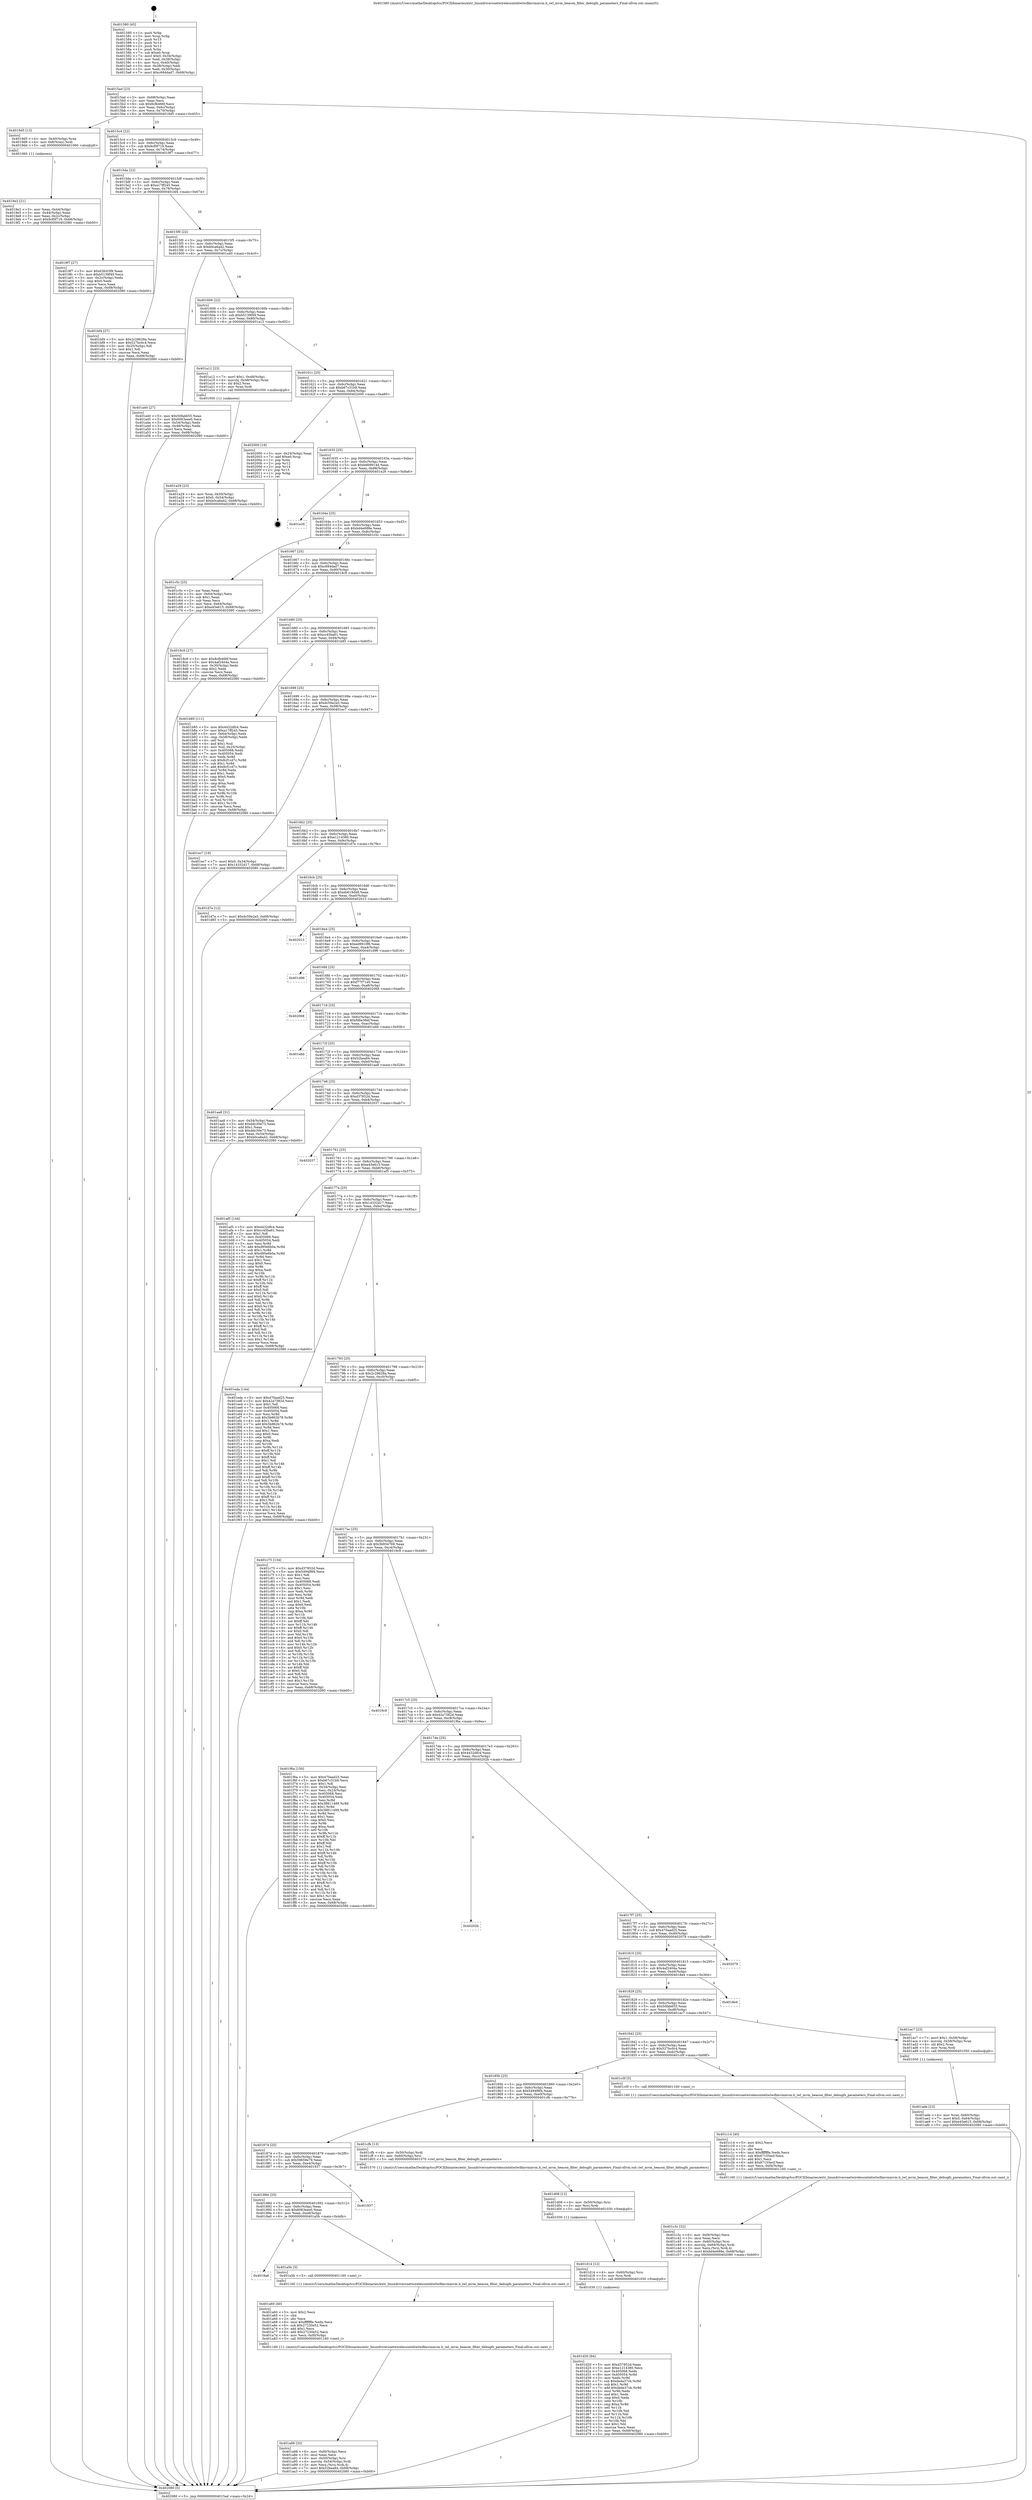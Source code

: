 digraph "0x401580" {
  label = "0x401580 (/mnt/c/Users/mathe/Desktop/tcc/POCII/binaries/extr_linuxdriversnetwirelessinteliwlwifimvmmvm.h_iwl_mvm_beacon_filter_debugfs_parameters_Final-ollvm.out::main(0))"
  labelloc = "t"
  node[shape=record]

  Entry [label="",width=0.3,height=0.3,shape=circle,fillcolor=black,style=filled]
  "0x4015ad" [label="{
     0x4015ad [23]\l
     | [instrs]\l
     &nbsp;&nbsp;0x4015ad \<+3\>: mov -0x68(%rbp),%eax\l
     &nbsp;&nbsp;0x4015b0 \<+2\>: mov %eax,%ecx\l
     &nbsp;&nbsp;0x4015b2 \<+6\>: sub $0x8cfb466f,%ecx\l
     &nbsp;&nbsp;0x4015b8 \<+3\>: mov %eax,-0x6c(%rbp)\l
     &nbsp;&nbsp;0x4015bb \<+3\>: mov %ecx,-0x70(%rbp)\l
     &nbsp;&nbsp;0x4015be \<+6\>: je 00000000004019d5 \<main+0x455\>\l
  }"]
  "0x4019d5" [label="{
     0x4019d5 [13]\l
     | [instrs]\l
     &nbsp;&nbsp;0x4019d5 \<+4\>: mov -0x40(%rbp),%rax\l
     &nbsp;&nbsp;0x4019d9 \<+4\>: mov 0x8(%rax),%rdi\l
     &nbsp;&nbsp;0x4019dd \<+5\>: call 0000000000401060 \<atoi@plt\>\l
     | [calls]\l
     &nbsp;&nbsp;0x401060 \{1\} (unknown)\l
  }"]
  "0x4015c4" [label="{
     0x4015c4 [22]\l
     | [instrs]\l
     &nbsp;&nbsp;0x4015c4 \<+5\>: jmp 00000000004015c9 \<main+0x49\>\l
     &nbsp;&nbsp;0x4015c9 \<+3\>: mov -0x6c(%rbp),%eax\l
     &nbsp;&nbsp;0x4015cc \<+5\>: sub $0x9cf0f719,%eax\l
     &nbsp;&nbsp;0x4015d1 \<+3\>: mov %eax,-0x74(%rbp)\l
     &nbsp;&nbsp;0x4015d4 \<+6\>: je 00000000004019f7 \<main+0x477\>\l
  }"]
  Exit [label="",width=0.3,height=0.3,shape=circle,fillcolor=black,style=filled,peripheries=2]
  "0x4019f7" [label="{
     0x4019f7 [27]\l
     | [instrs]\l
     &nbsp;&nbsp;0x4019f7 \<+5\>: mov $0x63fc03f9,%eax\l
     &nbsp;&nbsp;0x4019fc \<+5\>: mov $0xb5139f49,%ecx\l
     &nbsp;&nbsp;0x401a01 \<+3\>: mov -0x2c(%rbp),%edx\l
     &nbsp;&nbsp;0x401a04 \<+3\>: cmp $0x0,%edx\l
     &nbsp;&nbsp;0x401a07 \<+3\>: cmove %ecx,%eax\l
     &nbsp;&nbsp;0x401a0a \<+3\>: mov %eax,-0x68(%rbp)\l
     &nbsp;&nbsp;0x401a0d \<+5\>: jmp 0000000000402080 \<main+0xb00\>\l
  }"]
  "0x4015da" [label="{
     0x4015da [22]\l
     | [instrs]\l
     &nbsp;&nbsp;0x4015da \<+5\>: jmp 00000000004015df \<main+0x5f\>\l
     &nbsp;&nbsp;0x4015df \<+3\>: mov -0x6c(%rbp),%eax\l
     &nbsp;&nbsp;0x4015e2 \<+5\>: sub $0xa17ff245,%eax\l
     &nbsp;&nbsp;0x4015e7 \<+3\>: mov %eax,-0x78(%rbp)\l
     &nbsp;&nbsp;0x4015ea \<+6\>: je 0000000000401bf4 \<main+0x674\>\l
  }"]
  "0x401d20" [label="{
     0x401d20 [94]\l
     | [instrs]\l
     &nbsp;&nbsp;0x401d20 \<+5\>: mov $0xd37852d,%eax\l
     &nbsp;&nbsp;0x401d25 \<+5\>: mov $0xe1214380,%ecx\l
     &nbsp;&nbsp;0x401d2a \<+7\>: mov 0x405068,%edx\l
     &nbsp;&nbsp;0x401d31 \<+8\>: mov 0x405054,%r8d\l
     &nbsp;&nbsp;0x401d39 \<+3\>: mov %edx,%r9d\l
     &nbsp;&nbsp;0x401d3c \<+7\>: sub $0xdeda37cb,%r9d\l
     &nbsp;&nbsp;0x401d43 \<+4\>: sub $0x1,%r9d\l
     &nbsp;&nbsp;0x401d47 \<+7\>: add $0xdeda37cb,%r9d\l
     &nbsp;&nbsp;0x401d4e \<+4\>: imul %r9d,%edx\l
     &nbsp;&nbsp;0x401d52 \<+3\>: and $0x1,%edx\l
     &nbsp;&nbsp;0x401d55 \<+3\>: cmp $0x0,%edx\l
     &nbsp;&nbsp;0x401d58 \<+4\>: sete %r10b\l
     &nbsp;&nbsp;0x401d5c \<+4\>: cmp $0xa,%r8d\l
     &nbsp;&nbsp;0x401d60 \<+4\>: setl %r11b\l
     &nbsp;&nbsp;0x401d64 \<+3\>: mov %r10b,%bl\l
     &nbsp;&nbsp;0x401d67 \<+3\>: and %r11b,%bl\l
     &nbsp;&nbsp;0x401d6a \<+3\>: xor %r11b,%r10b\l
     &nbsp;&nbsp;0x401d6d \<+3\>: or %r10b,%bl\l
     &nbsp;&nbsp;0x401d70 \<+3\>: test $0x1,%bl\l
     &nbsp;&nbsp;0x401d73 \<+3\>: cmovne %ecx,%eax\l
     &nbsp;&nbsp;0x401d76 \<+3\>: mov %eax,-0x68(%rbp)\l
     &nbsp;&nbsp;0x401d79 \<+5\>: jmp 0000000000402080 \<main+0xb00\>\l
  }"]
  "0x401bf4" [label="{
     0x401bf4 [27]\l
     | [instrs]\l
     &nbsp;&nbsp;0x401bf4 \<+5\>: mov $0x2c28628a,%eax\l
     &nbsp;&nbsp;0x401bf9 \<+5\>: mov $0x527bc0c4,%ecx\l
     &nbsp;&nbsp;0x401bfe \<+3\>: mov -0x25(%rbp),%dl\l
     &nbsp;&nbsp;0x401c01 \<+3\>: test $0x1,%dl\l
     &nbsp;&nbsp;0x401c04 \<+3\>: cmovne %ecx,%eax\l
     &nbsp;&nbsp;0x401c07 \<+3\>: mov %eax,-0x68(%rbp)\l
     &nbsp;&nbsp;0x401c0a \<+5\>: jmp 0000000000402080 \<main+0xb00\>\l
  }"]
  "0x4015f0" [label="{
     0x4015f0 [22]\l
     | [instrs]\l
     &nbsp;&nbsp;0x4015f0 \<+5\>: jmp 00000000004015f5 \<main+0x75\>\l
     &nbsp;&nbsp;0x4015f5 \<+3\>: mov -0x6c(%rbp),%eax\l
     &nbsp;&nbsp;0x4015f8 \<+5\>: sub $0xb0ca6a42,%eax\l
     &nbsp;&nbsp;0x4015fd \<+3\>: mov %eax,-0x7c(%rbp)\l
     &nbsp;&nbsp;0x401600 \<+6\>: je 0000000000401a40 \<main+0x4c0\>\l
  }"]
  "0x401d14" [label="{
     0x401d14 [12]\l
     | [instrs]\l
     &nbsp;&nbsp;0x401d14 \<+4\>: mov -0x60(%rbp),%rsi\l
     &nbsp;&nbsp;0x401d18 \<+3\>: mov %rsi,%rdi\l
     &nbsp;&nbsp;0x401d1b \<+5\>: call 0000000000401030 \<free@plt\>\l
     | [calls]\l
     &nbsp;&nbsp;0x401030 \{1\} (unknown)\l
  }"]
  "0x401a40" [label="{
     0x401a40 [27]\l
     | [instrs]\l
     &nbsp;&nbsp;0x401a40 \<+5\>: mov $0x50fab655,%eax\l
     &nbsp;&nbsp;0x401a45 \<+5\>: mov $0x6063eee0,%ecx\l
     &nbsp;&nbsp;0x401a4a \<+3\>: mov -0x54(%rbp),%edx\l
     &nbsp;&nbsp;0x401a4d \<+3\>: cmp -0x48(%rbp),%edx\l
     &nbsp;&nbsp;0x401a50 \<+3\>: cmovl %ecx,%eax\l
     &nbsp;&nbsp;0x401a53 \<+3\>: mov %eax,-0x68(%rbp)\l
     &nbsp;&nbsp;0x401a56 \<+5\>: jmp 0000000000402080 \<main+0xb00\>\l
  }"]
  "0x401606" [label="{
     0x401606 [22]\l
     | [instrs]\l
     &nbsp;&nbsp;0x401606 \<+5\>: jmp 000000000040160b \<main+0x8b\>\l
     &nbsp;&nbsp;0x40160b \<+3\>: mov -0x6c(%rbp),%eax\l
     &nbsp;&nbsp;0x40160e \<+5\>: sub $0xb5139f49,%eax\l
     &nbsp;&nbsp;0x401613 \<+3\>: mov %eax,-0x80(%rbp)\l
     &nbsp;&nbsp;0x401616 \<+6\>: je 0000000000401a12 \<main+0x492\>\l
  }"]
  "0x401d08" [label="{
     0x401d08 [12]\l
     | [instrs]\l
     &nbsp;&nbsp;0x401d08 \<+4\>: mov -0x50(%rbp),%rsi\l
     &nbsp;&nbsp;0x401d0c \<+3\>: mov %rsi,%rdi\l
     &nbsp;&nbsp;0x401d0f \<+5\>: call 0000000000401030 \<free@plt\>\l
     | [calls]\l
     &nbsp;&nbsp;0x401030 \{1\} (unknown)\l
  }"]
  "0x401a12" [label="{
     0x401a12 [23]\l
     | [instrs]\l
     &nbsp;&nbsp;0x401a12 \<+7\>: movl $0x1,-0x48(%rbp)\l
     &nbsp;&nbsp;0x401a19 \<+4\>: movslq -0x48(%rbp),%rax\l
     &nbsp;&nbsp;0x401a1d \<+4\>: shl $0x2,%rax\l
     &nbsp;&nbsp;0x401a21 \<+3\>: mov %rax,%rdi\l
     &nbsp;&nbsp;0x401a24 \<+5\>: call 0000000000401050 \<malloc@plt\>\l
     | [calls]\l
     &nbsp;&nbsp;0x401050 \{1\} (unknown)\l
  }"]
  "0x40161c" [label="{
     0x40161c [25]\l
     | [instrs]\l
     &nbsp;&nbsp;0x40161c \<+5\>: jmp 0000000000401621 \<main+0xa1\>\l
     &nbsp;&nbsp;0x401621 \<+3\>: mov -0x6c(%rbp),%eax\l
     &nbsp;&nbsp;0x401624 \<+5\>: sub $0xb67c31b9,%eax\l
     &nbsp;&nbsp;0x401629 \<+6\>: mov %eax,-0x84(%rbp)\l
     &nbsp;&nbsp;0x40162f \<+6\>: je 0000000000402000 \<main+0xa80\>\l
  }"]
  "0x401c3c" [label="{
     0x401c3c [32]\l
     | [instrs]\l
     &nbsp;&nbsp;0x401c3c \<+6\>: mov -0xf4(%rbp),%ecx\l
     &nbsp;&nbsp;0x401c42 \<+3\>: imul %eax,%ecx\l
     &nbsp;&nbsp;0x401c45 \<+4\>: mov -0x60(%rbp),%rsi\l
     &nbsp;&nbsp;0x401c49 \<+4\>: movslq -0x64(%rbp),%rdi\l
     &nbsp;&nbsp;0x401c4d \<+3\>: mov %ecx,(%rsi,%rdi,4)\l
     &nbsp;&nbsp;0x401c50 \<+7\>: movl $0xbd4e688e,-0x68(%rbp)\l
     &nbsp;&nbsp;0x401c57 \<+5\>: jmp 0000000000402080 \<main+0xb00\>\l
  }"]
  "0x402000" [label="{
     0x402000 [19]\l
     | [instrs]\l
     &nbsp;&nbsp;0x402000 \<+3\>: mov -0x24(%rbp),%eax\l
     &nbsp;&nbsp;0x402003 \<+7\>: add $0xe0,%rsp\l
     &nbsp;&nbsp;0x40200a \<+1\>: pop %rbx\l
     &nbsp;&nbsp;0x40200b \<+2\>: pop %r12\l
     &nbsp;&nbsp;0x40200d \<+2\>: pop %r14\l
     &nbsp;&nbsp;0x40200f \<+2\>: pop %r15\l
     &nbsp;&nbsp;0x402011 \<+1\>: pop %rbp\l
     &nbsp;&nbsp;0x402012 \<+1\>: ret\l
  }"]
  "0x401635" [label="{
     0x401635 [25]\l
     | [instrs]\l
     &nbsp;&nbsp;0x401635 \<+5\>: jmp 000000000040163a \<main+0xba\>\l
     &nbsp;&nbsp;0x40163a \<+3\>: mov -0x6c(%rbp),%eax\l
     &nbsp;&nbsp;0x40163d \<+5\>: sub $0xb869914d,%eax\l
     &nbsp;&nbsp;0x401642 \<+6\>: mov %eax,-0x88(%rbp)\l
     &nbsp;&nbsp;0x401648 \<+6\>: je 0000000000401e26 \<main+0x8a6\>\l
  }"]
  "0x401c14" [label="{
     0x401c14 [40]\l
     | [instrs]\l
     &nbsp;&nbsp;0x401c14 \<+5\>: mov $0x2,%ecx\l
     &nbsp;&nbsp;0x401c19 \<+1\>: cltd\l
     &nbsp;&nbsp;0x401c1a \<+2\>: idiv %ecx\l
     &nbsp;&nbsp;0x401c1c \<+6\>: imul $0xfffffffe,%edx,%ecx\l
     &nbsp;&nbsp;0x401c22 \<+6\>: sub $0x67155ecf,%ecx\l
     &nbsp;&nbsp;0x401c28 \<+3\>: add $0x1,%ecx\l
     &nbsp;&nbsp;0x401c2b \<+6\>: add $0x67155ecf,%ecx\l
     &nbsp;&nbsp;0x401c31 \<+6\>: mov %ecx,-0xf4(%rbp)\l
     &nbsp;&nbsp;0x401c37 \<+5\>: call 0000000000401160 \<next_i\>\l
     | [calls]\l
     &nbsp;&nbsp;0x401160 \{1\} (/mnt/c/Users/mathe/Desktop/tcc/POCII/binaries/extr_linuxdriversnetwirelessinteliwlwifimvmmvm.h_iwl_mvm_beacon_filter_debugfs_parameters_Final-ollvm.out::next_i)\l
  }"]
  "0x401e26" [label="{
     0x401e26\l
  }", style=dashed]
  "0x40164e" [label="{
     0x40164e [25]\l
     | [instrs]\l
     &nbsp;&nbsp;0x40164e \<+5\>: jmp 0000000000401653 \<main+0xd3\>\l
     &nbsp;&nbsp;0x401653 \<+3\>: mov -0x6c(%rbp),%eax\l
     &nbsp;&nbsp;0x401656 \<+5\>: sub $0xbd4e688e,%eax\l
     &nbsp;&nbsp;0x40165b \<+6\>: mov %eax,-0x8c(%rbp)\l
     &nbsp;&nbsp;0x401661 \<+6\>: je 0000000000401c5c \<main+0x6dc\>\l
  }"]
  "0x401ade" [label="{
     0x401ade [23]\l
     | [instrs]\l
     &nbsp;&nbsp;0x401ade \<+4\>: mov %rax,-0x60(%rbp)\l
     &nbsp;&nbsp;0x401ae2 \<+7\>: movl $0x0,-0x64(%rbp)\l
     &nbsp;&nbsp;0x401ae9 \<+7\>: movl $0xe45e615,-0x68(%rbp)\l
     &nbsp;&nbsp;0x401af0 \<+5\>: jmp 0000000000402080 \<main+0xb00\>\l
  }"]
  "0x401c5c" [label="{
     0x401c5c [25]\l
     | [instrs]\l
     &nbsp;&nbsp;0x401c5c \<+2\>: xor %eax,%eax\l
     &nbsp;&nbsp;0x401c5e \<+3\>: mov -0x64(%rbp),%ecx\l
     &nbsp;&nbsp;0x401c61 \<+3\>: sub $0x1,%eax\l
     &nbsp;&nbsp;0x401c64 \<+2\>: sub %eax,%ecx\l
     &nbsp;&nbsp;0x401c66 \<+3\>: mov %ecx,-0x64(%rbp)\l
     &nbsp;&nbsp;0x401c69 \<+7\>: movl $0xe45e615,-0x68(%rbp)\l
     &nbsp;&nbsp;0x401c70 \<+5\>: jmp 0000000000402080 \<main+0xb00\>\l
  }"]
  "0x401667" [label="{
     0x401667 [25]\l
     | [instrs]\l
     &nbsp;&nbsp;0x401667 \<+5\>: jmp 000000000040166c \<main+0xec\>\l
     &nbsp;&nbsp;0x40166c \<+3\>: mov -0x6c(%rbp),%eax\l
     &nbsp;&nbsp;0x40166f \<+5\>: sub $0xc684dad7,%eax\l
     &nbsp;&nbsp;0x401674 \<+6\>: mov %eax,-0x90(%rbp)\l
     &nbsp;&nbsp;0x40167a \<+6\>: je 00000000004018c9 \<main+0x349\>\l
  }"]
  "0x401a88" [label="{
     0x401a88 [32]\l
     | [instrs]\l
     &nbsp;&nbsp;0x401a88 \<+6\>: mov -0xf0(%rbp),%ecx\l
     &nbsp;&nbsp;0x401a8e \<+3\>: imul %eax,%ecx\l
     &nbsp;&nbsp;0x401a91 \<+4\>: mov -0x50(%rbp),%rsi\l
     &nbsp;&nbsp;0x401a95 \<+4\>: movslq -0x54(%rbp),%rdi\l
     &nbsp;&nbsp;0x401a99 \<+3\>: mov %ecx,(%rsi,%rdi,4)\l
     &nbsp;&nbsp;0x401a9c \<+7\>: movl $0x52bea84,-0x68(%rbp)\l
     &nbsp;&nbsp;0x401aa3 \<+5\>: jmp 0000000000402080 \<main+0xb00\>\l
  }"]
  "0x4018c9" [label="{
     0x4018c9 [27]\l
     | [instrs]\l
     &nbsp;&nbsp;0x4018c9 \<+5\>: mov $0x8cfb466f,%eax\l
     &nbsp;&nbsp;0x4018ce \<+5\>: mov $0x4af2404a,%ecx\l
     &nbsp;&nbsp;0x4018d3 \<+3\>: mov -0x30(%rbp),%edx\l
     &nbsp;&nbsp;0x4018d6 \<+3\>: cmp $0x2,%edx\l
     &nbsp;&nbsp;0x4018d9 \<+3\>: cmovne %ecx,%eax\l
     &nbsp;&nbsp;0x4018dc \<+3\>: mov %eax,-0x68(%rbp)\l
     &nbsp;&nbsp;0x4018df \<+5\>: jmp 0000000000402080 \<main+0xb00\>\l
  }"]
  "0x401680" [label="{
     0x401680 [25]\l
     | [instrs]\l
     &nbsp;&nbsp;0x401680 \<+5\>: jmp 0000000000401685 \<main+0x105\>\l
     &nbsp;&nbsp;0x401685 \<+3\>: mov -0x6c(%rbp),%eax\l
     &nbsp;&nbsp;0x401688 \<+5\>: sub $0xcc45ba61,%eax\l
     &nbsp;&nbsp;0x40168d \<+6\>: mov %eax,-0x94(%rbp)\l
     &nbsp;&nbsp;0x401693 \<+6\>: je 0000000000401b85 \<main+0x605\>\l
  }"]
  "0x402080" [label="{
     0x402080 [5]\l
     | [instrs]\l
     &nbsp;&nbsp;0x402080 \<+5\>: jmp 00000000004015ad \<main+0x2d\>\l
  }"]
  "0x401580" [label="{
     0x401580 [45]\l
     | [instrs]\l
     &nbsp;&nbsp;0x401580 \<+1\>: push %rbp\l
     &nbsp;&nbsp;0x401581 \<+3\>: mov %rsp,%rbp\l
     &nbsp;&nbsp;0x401584 \<+2\>: push %r15\l
     &nbsp;&nbsp;0x401586 \<+2\>: push %r14\l
     &nbsp;&nbsp;0x401588 \<+2\>: push %r12\l
     &nbsp;&nbsp;0x40158a \<+1\>: push %rbx\l
     &nbsp;&nbsp;0x40158b \<+7\>: sub $0xe0,%rsp\l
     &nbsp;&nbsp;0x401592 \<+7\>: movl $0x0,-0x34(%rbp)\l
     &nbsp;&nbsp;0x401599 \<+3\>: mov %edi,-0x38(%rbp)\l
     &nbsp;&nbsp;0x40159c \<+4\>: mov %rsi,-0x40(%rbp)\l
     &nbsp;&nbsp;0x4015a0 \<+3\>: mov -0x38(%rbp),%edi\l
     &nbsp;&nbsp;0x4015a3 \<+3\>: mov %edi,-0x30(%rbp)\l
     &nbsp;&nbsp;0x4015a6 \<+7\>: movl $0xc684dad7,-0x68(%rbp)\l
  }"]
  "0x4019e2" [label="{
     0x4019e2 [21]\l
     | [instrs]\l
     &nbsp;&nbsp;0x4019e2 \<+3\>: mov %eax,-0x44(%rbp)\l
     &nbsp;&nbsp;0x4019e5 \<+3\>: mov -0x44(%rbp),%eax\l
     &nbsp;&nbsp;0x4019e8 \<+3\>: mov %eax,-0x2c(%rbp)\l
     &nbsp;&nbsp;0x4019eb \<+7\>: movl $0x9cf0f719,-0x68(%rbp)\l
     &nbsp;&nbsp;0x4019f2 \<+5\>: jmp 0000000000402080 \<main+0xb00\>\l
  }"]
  "0x401a29" [label="{
     0x401a29 [23]\l
     | [instrs]\l
     &nbsp;&nbsp;0x401a29 \<+4\>: mov %rax,-0x50(%rbp)\l
     &nbsp;&nbsp;0x401a2d \<+7\>: movl $0x0,-0x54(%rbp)\l
     &nbsp;&nbsp;0x401a34 \<+7\>: movl $0xb0ca6a42,-0x68(%rbp)\l
     &nbsp;&nbsp;0x401a3b \<+5\>: jmp 0000000000402080 \<main+0xb00\>\l
  }"]
  "0x401a60" [label="{
     0x401a60 [40]\l
     | [instrs]\l
     &nbsp;&nbsp;0x401a60 \<+5\>: mov $0x2,%ecx\l
     &nbsp;&nbsp;0x401a65 \<+1\>: cltd\l
     &nbsp;&nbsp;0x401a66 \<+2\>: idiv %ecx\l
     &nbsp;&nbsp;0x401a68 \<+6\>: imul $0xfffffffe,%edx,%ecx\l
     &nbsp;&nbsp;0x401a6e \<+6\>: sub $0x27230e52,%ecx\l
     &nbsp;&nbsp;0x401a74 \<+3\>: add $0x1,%ecx\l
     &nbsp;&nbsp;0x401a77 \<+6\>: add $0x27230e52,%ecx\l
     &nbsp;&nbsp;0x401a7d \<+6\>: mov %ecx,-0xf0(%rbp)\l
     &nbsp;&nbsp;0x401a83 \<+5\>: call 0000000000401160 \<next_i\>\l
     | [calls]\l
     &nbsp;&nbsp;0x401160 \{1\} (/mnt/c/Users/mathe/Desktop/tcc/POCII/binaries/extr_linuxdriversnetwirelessinteliwlwifimvmmvm.h_iwl_mvm_beacon_filter_debugfs_parameters_Final-ollvm.out::next_i)\l
  }"]
  "0x401b85" [label="{
     0x401b85 [111]\l
     | [instrs]\l
     &nbsp;&nbsp;0x401b85 \<+5\>: mov $0x4432dfc4,%eax\l
     &nbsp;&nbsp;0x401b8a \<+5\>: mov $0xa17ff245,%ecx\l
     &nbsp;&nbsp;0x401b8f \<+3\>: mov -0x64(%rbp),%edx\l
     &nbsp;&nbsp;0x401b92 \<+3\>: cmp -0x58(%rbp),%edx\l
     &nbsp;&nbsp;0x401b95 \<+4\>: setl %sil\l
     &nbsp;&nbsp;0x401b99 \<+4\>: and $0x1,%sil\l
     &nbsp;&nbsp;0x401b9d \<+4\>: mov %sil,-0x25(%rbp)\l
     &nbsp;&nbsp;0x401ba1 \<+7\>: mov 0x405068,%edx\l
     &nbsp;&nbsp;0x401ba8 \<+7\>: mov 0x405054,%edi\l
     &nbsp;&nbsp;0x401baf \<+3\>: mov %edx,%r8d\l
     &nbsp;&nbsp;0x401bb2 \<+7\>: sub $0x8cf1cd7c,%r8d\l
     &nbsp;&nbsp;0x401bb9 \<+4\>: sub $0x1,%r8d\l
     &nbsp;&nbsp;0x401bbd \<+7\>: add $0x8cf1cd7c,%r8d\l
     &nbsp;&nbsp;0x401bc4 \<+4\>: imul %r8d,%edx\l
     &nbsp;&nbsp;0x401bc8 \<+3\>: and $0x1,%edx\l
     &nbsp;&nbsp;0x401bcb \<+3\>: cmp $0x0,%edx\l
     &nbsp;&nbsp;0x401bce \<+4\>: sete %sil\l
     &nbsp;&nbsp;0x401bd2 \<+3\>: cmp $0xa,%edi\l
     &nbsp;&nbsp;0x401bd5 \<+4\>: setl %r9b\l
     &nbsp;&nbsp;0x401bd9 \<+3\>: mov %sil,%r10b\l
     &nbsp;&nbsp;0x401bdc \<+3\>: and %r9b,%r10b\l
     &nbsp;&nbsp;0x401bdf \<+3\>: xor %r9b,%sil\l
     &nbsp;&nbsp;0x401be2 \<+3\>: or %sil,%r10b\l
     &nbsp;&nbsp;0x401be5 \<+4\>: test $0x1,%r10b\l
     &nbsp;&nbsp;0x401be9 \<+3\>: cmovne %ecx,%eax\l
     &nbsp;&nbsp;0x401bec \<+3\>: mov %eax,-0x68(%rbp)\l
     &nbsp;&nbsp;0x401bef \<+5\>: jmp 0000000000402080 \<main+0xb00\>\l
  }"]
  "0x401699" [label="{
     0x401699 [25]\l
     | [instrs]\l
     &nbsp;&nbsp;0x401699 \<+5\>: jmp 000000000040169e \<main+0x11e\>\l
     &nbsp;&nbsp;0x40169e \<+3\>: mov -0x6c(%rbp),%eax\l
     &nbsp;&nbsp;0x4016a1 \<+5\>: sub $0xdc59a2a5,%eax\l
     &nbsp;&nbsp;0x4016a6 \<+6\>: mov %eax,-0x98(%rbp)\l
     &nbsp;&nbsp;0x4016ac \<+6\>: je 0000000000401ec7 \<main+0x947\>\l
  }"]
  "0x4018a6" [label="{
     0x4018a6\l
  }", style=dashed]
  "0x401ec7" [label="{
     0x401ec7 [19]\l
     | [instrs]\l
     &nbsp;&nbsp;0x401ec7 \<+7\>: movl $0x0,-0x34(%rbp)\l
     &nbsp;&nbsp;0x401ece \<+7\>: movl $0x14332d17,-0x68(%rbp)\l
     &nbsp;&nbsp;0x401ed5 \<+5\>: jmp 0000000000402080 \<main+0xb00\>\l
  }"]
  "0x4016b2" [label="{
     0x4016b2 [25]\l
     | [instrs]\l
     &nbsp;&nbsp;0x4016b2 \<+5\>: jmp 00000000004016b7 \<main+0x137\>\l
     &nbsp;&nbsp;0x4016b7 \<+3\>: mov -0x6c(%rbp),%eax\l
     &nbsp;&nbsp;0x4016ba \<+5\>: sub $0xe1214380,%eax\l
     &nbsp;&nbsp;0x4016bf \<+6\>: mov %eax,-0x9c(%rbp)\l
     &nbsp;&nbsp;0x4016c5 \<+6\>: je 0000000000401d7e \<main+0x7fe\>\l
  }"]
  "0x401a5b" [label="{
     0x401a5b [5]\l
     | [instrs]\l
     &nbsp;&nbsp;0x401a5b \<+5\>: call 0000000000401160 \<next_i\>\l
     | [calls]\l
     &nbsp;&nbsp;0x401160 \{1\} (/mnt/c/Users/mathe/Desktop/tcc/POCII/binaries/extr_linuxdriversnetwirelessinteliwlwifimvmmvm.h_iwl_mvm_beacon_filter_debugfs_parameters_Final-ollvm.out::next_i)\l
  }"]
  "0x401d7e" [label="{
     0x401d7e [12]\l
     | [instrs]\l
     &nbsp;&nbsp;0x401d7e \<+7\>: movl $0xdc59a2a5,-0x68(%rbp)\l
     &nbsp;&nbsp;0x401d85 \<+5\>: jmp 0000000000402080 \<main+0xb00\>\l
  }"]
  "0x4016cb" [label="{
     0x4016cb [25]\l
     | [instrs]\l
     &nbsp;&nbsp;0x4016cb \<+5\>: jmp 00000000004016d0 \<main+0x150\>\l
     &nbsp;&nbsp;0x4016d0 \<+3\>: mov -0x6c(%rbp),%eax\l
     &nbsp;&nbsp;0x4016d3 \<+5\>: sub $0xeb619d48,%eax\l
     &nbsp;&nbsp;0x4016d8 \<+6\>: mov %eax,-0xa0(%rbp)\l
     &nbsp;&nbsp;0x4016de \<+6\>: je 0000000000402013 \<main+0xa93\>\l
  }"]
  "0x40188d" [label="{
     0x40188d [25]\l
     | [instrs]\l
     &nbsp;&nbsp;0x40188d \<+5\>: jmp 0000000000401892 \<main+0x312\>\l
     &nbsp;&nbsp;0x401892 \<+3\>: mov -0x6c(%rbp),%eax\l
     &nbsp;&nbsp;0x401895 \<+5\>: sub $0x6063eee0,%eax\l
     &nbsp;&nbsp;0x40189a \<+6\>: mov %eax,-0xe8(%rbp)\l
     &nbsp;&nbsp;0x4018a0 \<+6\>: je 0000000000401a5b \<main+0x4db\>\l
  }"]
  "0x402013" [label="{
     0x402013\l
  }", style=dashed]
  "0x4016e4" [label="{
     0x4016e4 [25]\l
     | [instrs]\l
     &nbsp;&nbsp;0x4016e4 \<+5\>: jmp 00000000004016e9 \<main+0x169\>\l
     &nbsp;&nbsp;0x4016e9 \<+3\>: mov -0x6c(%rbp),%eax\l
     &nbsp;&nbsp;0x4016ec \<+5\>: sub $0xed9910f6,%eax\l
     &nbsp;&nbsp;0x4016f1 \<+6\>: mov %eax,-0xa4(%rbp)\l
     &nbsp;&nbsp;0x4016f7 \<+6\>: je 0000000000401d96 \<main+0x816\>\l
  }"]
  "0x401937" [label="{
     0x401937\l
  }", style=dashed]
  "0x401d96" [label="{
     0x401d96\l
  }", style=dashed]
  "0x4016fd" [label="{
     0x4016fd [25]\l
     | [instrs]\l
     &nbsp;&nbsp;0x4016fd \<+5\>: jmp 0000000000401702 \<main+0x182\>\l
     &nbsp;&nbsp;0x401702 \<+3\>: mov -0x6c(%rbp),%eax\l
     &nbsp;&nbsp;0x401705 \<+5\>: sub $0xf77f71e0,%eax\l
     &nbsp;&nbsp;0x40170a \<+6\>: mov %eax,-0xa8(%rbp)\l
     &nbsp;&nbsp;0x401710 \<+6\>: je 0000000000402068 \<main+0xae8\>\l
  }"]
  "0x401874" [label="{
     0x401874 [25]\l
     | [instrs]\l
     &nbsp;&nbsp;0x401874 \<+5\>: jmp 0000000000401879 \<main+0x2f9\>\l
     &nbsp;&nbsp;0x401879 \<+3\>: mov -0x6c(%rbp),%eax\l
     &nbsp;&nbsp;0x40187c \<+5\>: sub $0x59659e79,%eax\l
     &nbsp;&nbsp;0x401881 \<+6\>: mov %eax,-0xe4(%rbp)\l
     &nbsp;&nbsp;0x401887 \<+6\>: je 0000000000401937 \<main+0x3b7\>\l
  }"]
  "0x402068" [label="{
     0x402068\l
  }", style=dashed]
  "0x401716" [label="{
     0x401716 [25]\l
     | [instrs]\l
     &nbsp;&nbsp;0x401716 \<+5\>: jmp 000000000040171b \<main+0x19b\>\l
     &nbsp;&nbsp;0x40171b \<+3\>: mov -0x6c(%rbp),%eax\l
     &nbsp;&nbsp;0x40171e \<+5\>: sub $0xfdbe38ef,%eax\l
     &nbsp;&nbsp;0x401723 \<+6\>: mov %eax,-0xac(%rbp)\l
     &nbsp;&nbsp;0x401729 \<+6\>: je 0000000000401ebb \<main+0x93b\>\l
  }"]
  "0x401cfb" [label="{
     0x401cfb [13]\l
     | [instrs]\l
     &nbsp;&nbsp;0x401cfb \<+4\>: mov -0x50(%rbp),%rdi\l
     &nbsp;&nbsp;0x401cff \<+4\>: mov -0x60(%rbp),%rsi\l
     &nbsp;&nbsp;0x401d03 \<+5\>: call 0000000000401570 \<iwl_mvm_beacon_filter_debugfs_parameters\>\l
     | [calls]\l
     &nbsp;&nbsp;0x401570 \{1\} (/mnt/c/Users/mathe/Desktop/tcc/POCII/binaries/extr_linuxdriversnetwirelessinteliwlwifimvmmvm.h_iwl_mvm_beacon_filter_debugfs_parameters_Final-ollvm.out::iwl_mvm_beacon_filter_debugfs_parameters)\l
  }"]
  "0x401ebb" [label="{
     0x401ebb\l
  }", style=dashed]
  "0x40172f" [label="{
     0x40172f [25]\l
     | [instrs]\l
     &nbsp;&nbsp;0x40172f \<+5\>: jmp 0000000000401734 \<main+0x1b4\>\l
     &nbsp;&nbsp;0x401734 \<+3\>: mov -0x6c(%rbp),%eax\l
     &nbsp;&nbsp;0x401737 \<+5\>: sub $0x52bea84,%eax\l
     &nbsp;&nbsp;0x40173c \<+6\>: mov %eax,-0xb0(%rbp)\l
     &nbsp;&nbsp;0x401742 \<+6\>: je 0000000000401aa8 \<main+0x528\>\l
  }"]
  "0x40185b" [label="{
     0x40185b [25]\l
     | [instrs]\l
     &nbsp;&nbsp;0x40185b \<+5\>: jmp 0000000000401860 \<main+0x2e0\>\l
     &nbsp;&nbsp;0x401860 \<+3\>: mov -0x6c(%rbp),%eax\l
     &nbsp;&nbsp;0x401863 \<+5\>: sub $0x5494f8f4,%eax\l
     &nbsp;&nbsp;0x401868 \<+6\>: mov %eax,-0xe0(%rbp)\l
     &nbsp;&nbsp;0x40186e \<+6\>: je 0000000000401cfb \<main+0x77b\>\l
  }"]
  "0x401aa8" [label="{
     0x401aa8 [31]\l
     | [instrs]\l
     &nbsp;&nbsp;0x401aa8 \<+3\>: mov -0x54(%rbp),%eax\l
     &nbsp;&nbsp;0x401aab \<+5\>: add $0xddc30e73,%eax\l
     &nbsp;&nbsp;0x401ab0 \<+3\>: add $0x1,%eax\l
     &nbsp;&nbsp;0x401ab3 \<+5\>: sub $0xddc30e73,%eax\l
     &nbsp;&nbsp;0x401ab8 \<+3\>: mov %eax,-0x54(%rbp)\l
     &nbsp;&nbsp;0x401abb \<+7\>: movl $0xb0ca6a42,-0x68(%rbp)\l
     &nbsp;&nbsp;0x401ac2 \<+5\>: jmp 0000000000402080 \<main+0xb00\>\l
  }"]
  "0x401748" [label="{
     0x401748 [25]\l
     | [instrs]\l
     &nbsp;&nbsp;0x401748 \<+5\>: jmp 000000000040174d \<main+0x1cd\>\l
     &nbsp;&nbsp;0x40174d \<+3\>: mov -0x6c(%rbp),%eax\l
     &nbsp;&nbsp;0x401750 \<+5\>: sub $0xd37852d,%eax\l
     &nbsp;&nbsp;0x401755 \<+6\>: mov %eax,-0xb4(%rbp)\l
     &nbsp;&nbsp;0x40175b \<+6\>: je 0000000000402037 \<main+0xab7\>\l
  }"]
  "0x401c0f" [label="{
     0x401c0f [5]\l
     | [instrs]\l
     &nbsp;&nbsp;0x401c0f \<+5\>: call 0000000000401160 \<next_i\>\l
     | [calls]\l
     &nbsp;&nbsp;0x401160 \{1\} (/mnt/c/Users/mathe/Desktop/tcc/POCII/binaries/extr_linuxdriversnetwirelessinteliwlwifimvmmvm.h_iwl_mvm_beacon_filter_debugfs_parameters_Final-ollvm.out::next_i)\l
  }"]
  "0x402037" [label="{
     0x402037\l
  }", style=dashed]
  "0x401761" [label="{
     0x401761 [25]\l
     | [instrs]\l
     &nbsp;&nbsp;0x401761 \<+5\>: jmp 0000000000401766 \<main+0x1e6\>\l
     &nbsp;&nbsp;0x401766 \<+3\>: mov -0x6c(%rbp),%eax\l
     &nbsp;&nbsp;0x401769 \<+5\>: sub $0xe45e615,%eax\l
     &nbsp;&nbsp;0x40176e \<+6\>: mov %eax,-0xb8(%rbp)\l
     &nbsp;&nbsp;0x401774 \<+6\>: je 0000000000401af5 \<main+0x575\>\l
  }"]
  "0x401842" [label="{
     0x401842 [25]\l
     | [instrs]\l
     &nbsp;&nbsp;0x401842 \<+5\>: jmp 0000000000401847 \<main+0x2c7\>\l
     &nbsp;&nbsp;0x401847 \<+3\>: mov -0x6c(%rbp),%eax\l
     &nbsp;&nbsp;0x40184a \<+5\>: sub $0x527bc0c4,%eax\l
     &nbsp;&nbsp;0x40184f \<+6\>: mov %eax,-0xdc(%rbp)\l
     &nbsp;&nbsp;0x401855 \<+6\>: je 0000000000401c0f \<main+0x68f\>\l
  }"]
  "0x401af5" [label="{
     0x401af5 [144]\l
     | [instrs]\l
     &nbsp;&nbsp;0x401af5 \<+5\>: mov $0x4432dfc4,%eax\l
     &nbsp;&nbsp;0x401afa \<+5\>: mov $0xcc45ba61,%ecx\l
     &nbsp;&nbsp;0x401aff \<+2\>: mov $0x1,%dl\l
     &nbsp;&nbsp;0x401b01 \<+7\>: mov 0x405068,%esi\l
     &nbsp;&nbsp;0x401b08 \<+7\>: mov 0x405054,%edi\l
     &nbsp;&nbsp;0x401b0f \<+3\>: mov %esi,%r8d\l
     &nbsp;&nbsp;0x401b12 \<+7\>: add $0xd95e6b0a,%r8d\l
     &nbsp;&nbsp;0x401b19 \<+4\>: sub $0x1,%r8d\l
     &nbsp;&nbsp;0x401b1d \<+7\>: sub $0xd95e6b0a,%r8d\l
     &nbsp;&nbsp;0x401b24 \<+4\>: imul %r8d,%esi\l
     &nbsp;&nbsp;0x401b28 \<+3\>: and $0x1,%esi\l
     &nbsp;&nbsp;0x401b2b \<+3\>: cmp $0x0,%esi\l
     &nbsp;&nbsp;0x401b2e \<+4\>: sete %r9b\l
     &nbsp;&nbsp;0x401b32 \<+3\>: cmp $0xa,%edi\l
     &nbsp;&nbsp;0x401b35 \<+4\>: setl %r10b\l
     &nbsp;&nbsp;0x401b39 \<+3\>: mov %r9b,%r11b\l
     &nbsp;&nbsp;0x401b3c \<+4\>: xor $0xff,%r11b\l
     &nbsp;&nbsp;0x401b40 \<+3\>: mov %r10b,%bl\l
     &nbsp;&nbsp;0x401b43 \<+3\>: xor $0xff,%bl\l
     &nbsp;&nbsp;0x401b46 \<+3\>: xor $0x0,%dl\l
     &nbsp;&nbsp;0x401b49 \<+3\>: mov %r11b,%r14b\l
     &nbsp;&nbsp;0x401b4c \<+4\>: and $0x0,%r14b\l
     &nbsp;&nbsp;0x401b50 \<+3\>: and %dl,%r9b\l
     &nbsp;&nbsp;0x401b53 \<+3\>: mov %bl,%r15b\l
     &nbsp;&nbsp;0x401b56 \<+4\>: and $0x0,%r15b\l
     &nbsp;&nbsp;0x401b5a \<+3\>: and %dl,%r10b\l
     &nbsp;&nbsp;0x401b5d \<+3\>: or %r9b,%r14b\l
     &nbsp;&nbsp;0x401b60 \<+3\>: or %r10b,%r15b\l
     &nbsp;&nbsp;0x401b63 \<+3\>: xor %r15b,%r14b\l
     &nbsp;&nbsp;0x401b66 \<+3\>: or %bl,%r11b\l
     &nbsp;&nbsp;0x401b69 \<+4\>: xor $0xff,%r11b\l
     &nbsp;&nbsp;0x401b6d \<+3\>: or $0x0,%dl\l
     &nbsp;&nbsp;0x401b70 \<+3\>: and %dl,%r11b\l
     &nbsp;&nbsp;0x401b73 \<+3\>: or %r11b,%r14b\l
     &nbsp;&nbsp;0x401b76 \<+4\>: test $0x1,%r14b\l
     &nbsp;&nbsp;0x401b7a \<+3\>: cmovne %ecx,%eax\l
     &nbsp;&nbsp;0x401b7d \<+3\>: mov %eax,-0x68(%rbp)\l
     &nbsp;&nbsp;0x401b80 \<+5\>: jmp 0000000000402080 \<main+0xb00\>\l
  }"]
  "0x40177a" [label="{
     0x40177a [25]\l
     | [instrs]\l
     &nbsp;&nbsp;0x40177a \<+5\>: jmp 000000000040177f \<main+0x1ff\>\l
     &nbsp;&nbsp;0x40177f \<+3\>: mov -0x6c(%rbp),%eax\l
     &nbsp;&nbsp;0x401782 \<+5\>: sub $0x14332d17,%eax\l
     &nbsp;&nbsp;0x401787 \<+6\>: mov %eax,-0xbc(%rbp)\l
     &nbsp;&nbsp;0x40178d \<+6\>: je 0000000000401eda \<main+0x95a\>\l
  }"]
  "0x401ac7" [label="{
     0x401ac7 [23]\l
     | [instrs]\l
     &nbsp;&nbsp;0x401ac7 \<+7\>: movl $0x1,-0x58(%rbp)\l
     &nbsp;&nbsp;0x401ace \<+4\>: movslq -0x58(%rbp),%rax\l
     &nbsp;&nbsp;0x401ad2 \<+4\>: shl $0x2,%rax\l
     &nbsp;&nbsp;0x401ad6 \<+3\>: mov %rax,%rdi\l
     &nbsp;&nbsp;0x401ad9 \<+5\>: call 0000000000401050 \<malloc@plt\>\l
     | [calls]\l
     &nbsp;&nbsp;0x401050 \{1\} (unknown)\l
  }"]
  "0x401eda" [label="{
     0x401eda [144]\l
     | [instrs]\l
     &nbsp;&nbsp;0x401eda \<+5\>: mov $0x470aad25,%eax\l
     &nbsp;&nbsp;0x401edf \<+5\>: mov $0x42a7382d,%ecx\l
     &nbsp;&nbsp;0x401ee4 \<+2\>: mov $0x1,%dl\l
     &nbsp;&nbsp;0x401ee6 \<+7\>: mov 0x405068,%esi\l
     &nbsp;&nbsp;0x401eed \<+7\>: mov 0x405054,%edi\l
     &nbsp;&nbsp;0x401ef4 \<+3\>: mov %esi,%r8d\l
     &nbsp;&nbsp;0x401ef7 \<+7\>: sub $0x5b862b78,%r8d\l
     &nbsp;&nbsp;0x401efe \<+4\>: sub $0x1,%r8d\l
     &nbsp;&nbsp;0x401f02 \<+7\>: add $0x5b862b78,%r8d\l
     &nbsp;&nbsp;0x401f09 \<+4\>: imul %r8d,%esi\l
     &nbsp;&nbsp;0x401f0d \<+3\>: and $0x1,%esi\l
     &nbsp;&nbsp;0x401f10 \<+3\>: cmp $0x0,%esi\l
     &nbsp;&nbsp;0x401f13 \<+4\>: sete %r9b\l
     &nbsp;&nbsp;0x401f17 \<+3\>: cmp $0xa,%edi\l
     &nbsp;&nbsp;0x401f1a \<+4\>: setl %r10b\l
     &nbsp;&nbsp;0x401f1e \<+3\>: mov %r9b,%r11b\l
     &nbsp;&nbsp;0x401f21 \<+4\>: xor $0xff,%r11b\l
     &nbsp;&nbsp;0x401f25 \<+3\>: mov %r10b,%bl\l
     &nbsp;&nbsp;0x401f28 \<+3\>: xor $0xff,%bl\l
     &nbsp;&nbsp;0x401f2b \<+3\>: xor $0x1,%dl\l
     &nbsp;&nbsp;0x401f2e \<+3\>: mov %r11b,%r14b\l
     &nbsp;&nbsp;0x401f31 \<+4\>: and $0xff,%r14b\l
     &nbsp;&nbsp;0x401f35 \<+3\>: and %dl,%r9b\l
     &nbsp;&nbsp;0x401f38 \<+3\>: mov %bl,%r15b\l
     &nbsp;&nbsp;0x401f3b \<+4\>: and $0xff,%r15b\l
     &nbsp;&nbsp;0x401f3f \<+3\>: and %dl,%r10b\l
     &nbsp;&nbsp;0x401f42 \<+3\>: or %r9b,%r14b\l
     &nbsp;&nbsp;0x401f45 \<+3\>: or %r10b,%r15b\l
     &nbsp;&nbsp;0x401f48 \<+3\>: xor %r15b,%r14b\l
     &nbsp;&nbsp;0x401f4b \<+3\>: or %bl,%r11b\l
     &nbsp;&nbsp;0x401f4e \<+4\>: xor $0xff,%r11b\l
     &nbsp;&nbsp;0x401f52 \<+3\>: or $0x1,%dl\l
     &nbsp;&nbsp;0x401f55 \<+3\>: and %dl,%r11b\l
     &nbsp;&nbsp;0x401f58 \<+3\>: or %r11b,%r14b\l
     &nbsp;&nbsp;0x401f5b \<+4\>: test $0x1,%r14b\l
     &nbsp;&nbsp;0x401f5f \<+3\>: cmovne %ecx,%eax\l
     &nbsp;&nbsp;0x401f62 \<+3\>: mov %eax,-0x68(%rbp)\l
     &nbsp;&nbsp;0x401f65 \<+5\>: jmp 0000000000402080 \<main+0xb00\>\l
  }"]
  "0x401793" [label="{
     0x401793 [25]\l
     | [instrs]\l
     &nbsp;&nbsp;0x401793 \<+5\>: jmp 0000000000401798 \<main+0x218\>\l
     &nbsp;&nbsp;0x401798 \<+3\>: mov -0x6c(%rbp),%eax\l
     &nbsp;&nbsp;0x40179b \<+5\>: sub $0x2c28628a,%eax\l
     &nbsp;&nbsp;0x4017a0 \<+6\>: mov %eax,-0xc0(%rbp)\l
     &nbsp;&nbsp;0x4017a6 \<+6\>: je 0000000000401c75 \<main+0x6f5\>\l
  }"]
  "0x401829" [label="{
     0x401829 [25]\l
     | [instrs]\l
     &nbsp;&nbsp;0x401829 \<+5\>: jmp 000000000040182e \<main+0x2ae\>\l
     &nbsp;&nbsp;0x40182e \<+3\>: mov -0x6c(%rbp),%eax\l
     &nbsp;&nbsp;0x401831 \<+5\>: sub $0x50fab655,%eax\l
     &nbsp;&nbsp;0x401836 \<+6\>: mov %eax,-0xd8(%rbp)\l
     &nbsp;&nbsp;0x40183c \<+6\>: je 0000000000401ac7 \<main+0x547\>\l
  }"]
  "0x401c75" [label="{
     0x401c75 [134]\l
     | [instrs]\l
     &nbsp;&nbsp;0x401c75 \<+5\>: mov $0xd37852d,%eax\l
     &nbsp;&nbsp;0x401c7a \<+5\>: mov $0x5494f8f4,%ecx\l
     &nbsp;&nbsp;0x401c7f \<+2\>: mov $0x1,%dl\l
     &nbsp;&nbsp;0x401c81 \<+2\>: xor %esi,%esi\l
     &nbsp;&nbsp;0x401c83 \<+7\>: mov 0x405068,%edi\l
     &nbsp;&nbsp;0x401c8a \<+8\>: mov 0x405054,%r8d\l
     &nbsp;&nbsp;0x401c92 \<+3\>: sub $0x1,%esi\l
     &nbsp;&nbsp;0x401c95 \<+3\>: mov %edi,%r9d\l
     &nbsp;&nbsp;0x401c98 \<+3\>: add %esi,%r9d\l
     &nbsp;&nbsp;0x401c9b \<+4\>: imul %r9d,%edi\l
     &nbsp;&nbsp;0x401c9f \<+3\>: and $0x1,%edi\l
     &nbsp;&nbsp;0x401ca2 \<+3\>: cmp $0x0,%edi\l
     &nbsp;&nbsp;0x401ca5 \<+4\>: sete %r10b\l
     &nbsp;&nbsp;0x401ca9 \<+4\>: cmp $0xa,%r8d\l
     &nbsp;&nbsp;0x401cad \<+4\>: setl %r11b\l
     &nbsp;&nbsp;0x401cb1 \<+3\>: mov %r10b,%bl\l
     &nbsp;&nbsp;0x401cb4 \<+3\>: xor $0xff,%bl\l
     &nbsp;&nbsp;0x401cb7 \<+3\>: mov %r11b,%r14b\l
     &nbsp;&nbsp;0x401cba \<+4\>: xor $0xff,%r14b\l
     &nbsp;&nbsp;0x401cbe \<+3\>: xor $0x0,%dl\l
     &nbsp;&nbsp;0x401cc1 \<+3\>: mov %bl,%r15b\l
     &nbsp;&nbsp;0x401cc4 \<+4\>: and $0x0,%r15b\l
     &nbsp;&nbsp;0x401cc8 \<+3\>: and %dl,%r10b\l
     &nbsp;&nbsp;0x401ccb \<+3\>: mov %r14b,%r12b\l
     &nbsp;&nbsp;0x401cce \<+4\>: and $0x0,%r12b\l
     &nbsp;&nbsp;0x401cd2 \<+3\>: and %dl,%r11b\l
     &nbsp;&nbsp;0x401cd5 \<+3\>: or %r10b,%r15b\l
     &nbsp;&nbsp;0x401cd8 \<+3\>: or %r11b,%r12b\l
     &nbsp;&nbsp;0x401cdb \<+3\>: xor %r12b,%r15b\l
     &nbsp;&nbsp;0x401cde \<+3\>: or %r14b,%bl\l
     &nbsp;&nbsp;0x401ce1 \<+3\>: xor $0xff,%bl\l
     &nbsp;&nbsp;0x401ce4 \<+3\>: or $0x0,%dl\l
     &nbsp;&nbsp;0x401ce7 \<+2\>: and %dl,%bl\l
     &nbsp;&nbsp;0x401ce9 \<+3\>: or %bl,%r15b\l
     &nbsp;&nbsp;0x401cec \<+4\>: test $0x1,%r15b\l
     &nbsp;&nbsp;0x401cf0 \<+3\>: cmovne %ecx,%eax\l
     &nbsp;&nbsp;0x401cf3 \<+3\>: mov %eax,-0x68(%rbp)\l
     &nbsp;&nbsp;0x401cf6 \<+5\>: jmp 0000000000402080 \<main+0xb00\>\l
  }"]
  "0x4017ac" [label="{
     0x4017ac [25]\l
     | [instrs]\l
     &nbsp;&nbsp;0x4017ac \<+5\>: jmp 00000000004017b1 \<main+0x231\>\l
     &nbsp;&nbsp;0x4017b1 \<+3\>: mov -0x6c(%rbp),%eax\l
     &nbsp;&nbsp;0x4017b4 \<+5\>: sub $0x3b934769,%eax\l
     &nbsp;&nbsp;0x4017b9 \<+6\>: mov %eax,-0xc4(%rbp)\l
     &nbsp;&nbsp;0x4017bf \<+6\>: je 00000000004019c9 \<main+0x449\>\l
  }"]
  "0x4018e4" [label="{
     0x4018e4\l
  }", style=dashed]
  "0x4019c9" [label="{
     0x4019c9\l
  }", style=dashed]
  "0x4017c5" [label="{
     0x4017c5 [25]\l
     | [instrs]\l
     &nbsp;&nbsp;0x4017c5 \<+5\>: jmp 00000000004017ca \<main+0x24a\>\l
     &nbsp;&nbsp;0x4017ca \<+3\>: mov -0x6c(%rbp),%eax\l
     &nbsp;&nbsp;0x4017cd \<+5\>: sub $0x42a7382d,%eax\l
     &nbsp;&nbsp;0x4017d2 \<+6\>: mov %eax,-0xc8(%rbp)\l
     &nbsp;&nbsp;0x4017d8 \<+6\>: je 0000000000401f6a \<main+0x9ea\>\l
  }"]
  "0x401810" [label="{
     0x401810 [25]\l
     | [instrs]\l
     &nbsp;&nbsp;0x401810 \<+5\>: jmp 0000000000401815 \<main+0x295\>\l
     &nbsp;&nbsp;0x401815 \<+3\>: mov -0x6c(%rbp),%eax\l
     &nbsp;&nbsp;0x401818 \<+5\>: sub $0x4af2404a,%eax\l
     &nbsp;&nbsp;0x40181d \<+6\>: mov %eax,-0xd4(%rbp)\l
     &nbsp;&nbsp;0x401823 \<+6\>: je 00000000004018e4 \<main+0x364\>\l
  }"]
  "0x401f6a" [label="{
     0x401f6a [150]\l
     | [instrs]\l
     &nbsp;&nbsp;0x401f6a \<+5\>: mov $0x470aad25,%eax\l
     &nbsp;&nbsp;0x401f6f \<+5\>: mov $0xb67c31b9,%ecx\l
     &nbsp;&nbsp;0x401f74 \<+2\>: mov $0x1,%dl\l
     &nbsp;&nbsp;0x401f76 \<+3\>: mov -0x34(%rbp),%esi\l
     &nbsp;&nbsp;0x401f79 \<+3\>: mov %esi,-0x24(%rbp)\l
     &nbsp;&nbsp;0x401f7c \<+7\>: mov 0x405068,%esi\l
     &nbsp;&nbsp;0x401f83 \<+7\>: mov 0x405054,%edi\l
     &nbsp;&nbsp;0x401f8a \<+3\>: mov %esi,%r8d\l
     &nbsp;&nbsp;0x401f8d \<+7\>: add $0x38811489,%r8d\l
     &nbsp;&nbsp;0x401f94 \<+4\>: sub $0x1,%r8d\l
     &nbsp;&nbsp;0x401f98 \<+7\>: sub $0x38811489,%r8d\l
     &nbsp;&nbsp;0x401f9f \<+4\>: imul %r8d,%esi\l
     &nbsp;&nbsp;0x401fa3 \<+3\>: and $0x1,%esi\l
     &nbsp;&nbsp;0x401fa6 \<+3\>: cmp $0x0,%esi\l
     &nbsp;&nbsp;0x401fa9 \<+4\>: sete %r9b\l
     &nbsp;&nbsp;0x401fad \<+3\>: cmp $0xa,%edi\l
     &nbsp;&nbsp;0x401fb0 \<+4\>: setl %r10b\l
     &nbsp;&nbsp;0x401fb4 \<+3\>: mov %r9b,%r11b\l
     &nbsp;&nbsp;0x401fb7 \<+4\>: xor $0xff,%r11b\l
     &nbsp;&nbsp;0x401fbb \<+3\>: mov %r10b,%bl\l
     &nbsp;&nbsp;0x401fbe \<+3\>: xor $0xff,%bl\l
     &nbsp;&nbsp;0x401fc1 \<+3\>: xor $0x1,%dl\l
     &nbsp;&nbsp;0x401fc4 \<+3\>: mov %r11b,%r14b\l
     &nbsp;&nbsp;0x401fc7 \<+4\>: and $0xff,%r14b\l
     &nbsp;&nbsp;0x401fcb \<+3\>: and %dl,%r9b\l
     &nbsp;&nbsp;0x401fce \<+3\>: mov %bl,%r15b\l
     &nbsp;&nbsp;0x401fd1 \<+4\>: and $0xff,%r15b\l
     &nbsp;&nbsp;0x401fd5 \<+3\>: and %dl,%r10b\l
     &nbsp;&nbsp;0x401fd8 \<+3\>: or %r9b,%r14b\l
     &nbsp;&nbsp;0x401fdb \<+3\>: or %r10b,%r15b\l
     &nbsp;&nbsp;0x401fde \<+3\>: xor %r15b,%r14b\l
     &nbsp;&nbsp;0x401fe1 \<+3\>: or %bl,%r11b\l
     &nbsp;&nbsp;0x401fe4 \<+4\>: xor $0xff,%r11b\l
     &nbsp;&nbsp;0x401fe8 \<+3\>: or $0x1,%dl\l
     &nbsp;&nbsp;0x401feb \<+3\>: and %dl,%r11b\l
     &nbsp;&nbsp;0x401fee \<+3\>: or %r11b,%r14b\l
     &nbsp;&nbsp;0x401ff1 \<+4\>: test $0x1,%r14b\l
     &nbsp;&nbsp;0x401ff5 \<+3\>: cmovne %ecx,%eax\l
     &nbsp;&nbsp;0x401ff8 \<+3\>: mov %eax,-0x68(%rbp)\l
     &nbsp;&nbsp;0x401ffb \<+5\>: jmp 0000000000402080 \<main+0xb00\>\l
  }"]
  "0x4017de" [label="{
     0x4017de [25]\l
     | [instrs]\l
     &nbsp;&nbsp;0x4017de \<+5\>: jmp 00000000004017e3 \<main+0x263\>\l
     &nbsp;&nbsp;0x4017e3 \<+3\>: mov -0x6c(%rbp),%eax\l
     &nbsp;&nbsp;0x4017e6 \<+5\>: sub $0x4432dfc4,%eax\l
     &nbsp;&nbsp;0x4017eb \<+6\>: mov %eax,-0xcc(%rbp)\l
     &nbsp;&nbsp;0x4017f1 \<+6\>: je 000000000040202b \<main+0xaab\>\l
  }"]
  "0x402079" [label="{
     0x402079\l
  }", style=dashed]
  "0x40202b" [label="{
     0x40202b\l
  }", style=dashed]
  "0x4017f7" [label="{
     0x4017f7 [25]\l
     | [instrs]\l
     &nbsp;&nbsp;0x4017f7 \<+5\>: jmp 00000000004017fc \<main+0x27c\>\l
     &nbsp;&nbsp;0x4017fc \<+3\>: mov -0x6c(%rbp),%eax\l
     &nbsp;&nbsp;0x4017ff \<+5\>: sub $0x470aad25,%eax\l
     &nbsp;&nbsp;0x401804 \<+6\>: mov %eax,-0xd0(%rbp)\l
     &nbsp;&nbsp;0x40180a \<+6\>: je 0000000000402079 \<main+0xaf9\>\l
  }"]
  Entry -> "0x401580" [label=" 1"]
  "0x4015ad" -> "0x4019d5" [label=" 1"]
  "0x4015ad" -> "0x4015c4" [label=" 23"]
  "0x402000" -> Exit [label=" 1"]
  "0x4015c4" -> "0x4019f7" [label=" 1"]
  "0x4015c4" -> "0x4015da" [label=" 22"]
  "0x401f6a" -> "0x402080" [label=" 1"]
  "0x4015da" -> "0x401bf4" [label=" 2"]
  "0x4015da" -> "0x4015f0" [label=" 20"]
  "0x401eda" -> "0x402080" [label=" 1"]
  "0x4015f0" -> "0x401a40" [label=" 2"]
  "0x4015f0" -> "0x401606" [label=" 18"]
  "0x401ec7" -> "0x402080" [label=" 1"]
  "0x401606" -> "0x401a12" [label=" 1"]
  "0x401606" -> "0x40161c" [label=" 17"]
  "0x401d7e" -> "0x402080" [label=" 1"]
  "0x40161c" -> "0x402000" [label=" 1"]
  "0x40161c" -> "0x401635" [label=" 16"]
  "0x401d20" -> "0x402080" [label=" 1"]
  "0x401635" -> "0x401e26" [label=" 0"]
  "0x401635" -> "0x40164e" [label=" 16"]
  "0x401d14" -> "0x401d20" [label=" 1"]
  "0x40164e" -> "0x401c5c" [label=" 1"]
  "0x40164e" -> "0x401667" [label=" 15"]
  "0x401d08" -> "0x401d14" [label=" 1"]
  "0x401667" -> "0x4018c9" [label=" 1"]
  "0x401667" -> "0x401680" [label=" 14"]
  "0x4018c9" -> "0x402080" [label=" 1"]
  "0x401580" -> "0x4015ad" [label=" 1"]
  "0x402080" -> "0x4015ad" [label=" 23"]
  "0x4019d5" -> "0x4019e2" [label=" 1"]
  "0x4019e2" -> "0x402080" [label=" 1"]
  "0x4019f7" -> "0x402080" [label=" 1"]
  "0x401a12" -> "0x401a29" [label=" 1"]
  "0x401a29" -> "0x402080" [label=" 1"]
  "0x401a40" -> "0x402080" [label=" 2"]
  "0x401cfb" -> "0x401d08" [label=" 1"]
  "0x401680" -> "0x401b85" [label=" 2"]
  "0x401680" -> "0x401699" [label=" 12"]
  "0x401c75" -> "0x402080" [label=" 1"]
  "0x401699" -> "0x401ec7" [label=" 1"]
  "0x401699" -> "0x4016b2" [label=" 11"]
  "0x401c5c" -> "0x402080" [label=" 1"]
  "0x4016b2" -> "0x401d7e" [label=" 1"]
  "0x4016b2" -> "0x4016cb" [label=" 10"]
  "0x401c3c" -> "0x402080" [label=" 1"]
  "0x4016cb" -> "0x402013" [label=" 0"]
  "0x4016cb" -> "0x4016e4" [label=" 10"]
  "0x401c0f" -> "0x401c14" [label=" 1"]
  "0x4016e4" -> "0x401d96" [label=" 0"]
  "0x4016e4" -> "0x4016fd" [label=" 10"]
  "0x401bf4" -> "0x402080" [label=" 2"]
  "0x4016fd" -> "0x402068" [label=" 0"]
  "0x4016fd" -> "0x401716" [label=" 10"]
  "0x401af5" -> "0x402080" [label=" 2"]
  "0x401716" -> "0x401ebb" [label=" 0"]
  "0x401716" -> "0x40172f" [label=" 10"]
  "0x401ade" -> "0x402080" [label=" 1"]
  "0x40172f" -> "0x401aa8" [label=" 1"]
  "0x40172f" -> "0x401748" [label=" 9"]
  "0x401aa8" -> "0x402080" [label=" 1"]
  "0x401748" -> "0x402037" [label=" 0"]
  "0x401748" -> "0x401761" [label=" 9"]
  "0x401a88" -> "0x402080" [label=" 1"]
  "0x401761" -> "0x401af5" [label=" 2"]
  "0x401761" -> "0x40177a" [label=" 7"]
  "0x401a5b" -> "0x401a60" [label=" 1"]
  "0x40177a" -> "0x401eda" [label=" 1"]
  "0x40177a" -> "0x401793" [label=" 6"]
  "0x40188d" -> "0x4018a6" [label=" 0"]
  "0x401793" -> "0x401c75" [label=" 1"]
  "0x401793" -> "0x4017ac" [label=" 5"]
  "0x401c14" -> "0x401c3c" [label=" 1"]
  "0x4017ac" -> "0x4019c9" [label=" 0"]
  "0x4017ac" -> "0x4017c5" [label=" 5"]
  "0x401874" -> "0x40188d" [label=" 1"]
  "0x4017c5" -> "0x401f6a" [label=" 1"]
  "0x4017c5" -> "0x4017de" [label=" 4"]
  "0x401b85" -> "0x402080" [label=" 2"]
  "0x4017de" -> "0x40202b" [label=" 0"]
  "0x4017de" -> "0x4017f7" [label=" 4"]
  "0x40185b" -> "0x401874" [label=" 1"]
  "0x4017f7" -> "0x402079" [label=" 0"]
  "0x4017f7" -> "0x401810" [label=" 4"]
  "0x401874" -> "0x401937" [label=" 0"]
  "0x401810" -> "0x4018e4" [label=" 0"]
  "0x401810" -> "0x401829" [label=" 4"]
  "0x40188d" -> "0x401a5b" [label=" 1"]
  "0x401829" -> "0x401ac7" [label=" 1"]
  "0x401829" -> "0x401842" [label=" 3"]
  "0x401a60" -> "0x401a88" [label=" 1"]
  "0x401842" -> "0x401c0f" [label=" 1"]
  "0x401842" -> "0x40185b" [label=" 2"]
  "0x401ac7" -> "0x401ade" [label=" 1"]
  "0x40185b" -> "0x401cfb" [label=" 1"]
}
